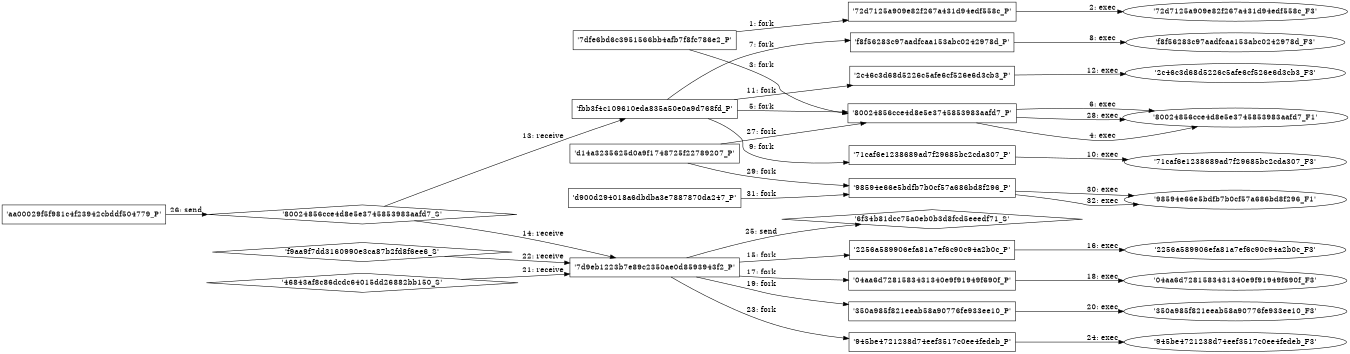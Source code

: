 digraph "D:\Learning\Paper\apt\基于CTI的攻击预警\Dataset\攻击图\ASGfromALLCTI\7 Precautions for Protecting Against Perpetrators.dot" {
rankdir="LR"
size="9"
fixedsize="false"
splines="true"
nodesep=0.3
ranksep=0
fontsize=10
overlap="scalexy"
engine= "neato"
	"'7dfe6bd6c3951566bb4afb7f8fc786e2_P'" [node_type=Process shape=box]
	"'72d7125a909e82f267a431d94edf558c_P'" [node_type=Process shape=box]
	"'7dfe6bd6c3951566bb4afb7f8fc786e2_P'" -> "'72d7125a909e82f267a431d94edf558c_P'" [label="1: fork"]
	"'72d7125a909e82f267a431d94edf558c_P'" [node_type=Process shape=box]
	"'72d7125a909e82f267a431d94edf558c_F3'" [node_type=File shape=ellipse]
	"'72d7125a909e82f267a431d94edf558c_P'" -> "'72d7125a909e82f267a431d94edf558c_F3'" [label="2: exec"]
	"'7dfe6bd6c3951566bb4afb7f8fc786e2_P'" [node_type=Process shape=box]
	"'80024856cce4d8e5e3745853983aafd7_P'" [node_type=Process shape=box]
	"'7dfe6bd6c3951566bb4afb7f8fc786e2_P'" -> "'80024856cce4d8e5e3745853983aafd7_P'" [label="3: fork"]
	"'80024856cce4d8e5e3745853983aafd7_P'" [node_type=Process shape=box]
	"'80024856cce4d8e5e3745853983aafd7_F1'" [node_type=File shape=ellipse]
	"'80024856cce4d8e5e3745853983aafd7_P'" -> "'80024856cce4d8e5e3745853983aafd7_F1'" [label="4: exec"]
	"'fbb3f4c109610eda835a50e0a9d768fd_P'" [node_type=Process shape=box]
	"'80024856cce4d8e5e3745853983aafd7_P'" [node_type=Process shape=box]
	"'fbb3f4c109610eda835a50e0a9d768fd_P'" -> "'80024856cce4d8e5e3745853983aafd7_P'" [label="5: fork"]
	"'80024856cce4d8e5e3745853983aafd7_P'" [node_type=Process shape=box]
	"'80024856cce4d8e5e3745853983aafd7_F1'" [node_type=File shape=ellipse]
	"'80024856cce4d8e5e3745853983aafd7_P'" -> "'80024856cce4d8e5e3745853983aafd7_F1'" [label="6: exec"]
	"'fbb3f4c109610eda835a50e0a9d768fd_P'" [node_type=Process shape=box]
	"'f8f56283c97aadfcaa153abc0242978d_P'" [node_type=Process shape=box]
	"'fbb3f4c109610eda835a50e0a9d768fd_P'" -> "'f8f56283c97aadfcaa153abc0242978d_P'" [label="7: fork"]
	"'f8f56283c97aadfcaa153abc0242978d_P'" [node_type=Process shape=box]
	"'f8f56283c97aadfcaa153abc0242978d_F3'" [node_type=File shape=ellipse]
	"'f8f56283c97aadfcaa153abc0242978d_P'" -> "'f8f56283c97aadfcaa153abc0242978d_F3'" [label="8: exec"]
	"'fbb3f4c109610eda835a50e0a9d768fd_P'" [node_type=Process shape=box]
	"'71caf6e1238689ad7f29685bc2cda307_P'" [node_type=Process shape=box]
	"'fbb3f4c109610eda835a50e0a9d768fd_P'" -> "'71caf6e1238689ad7f29685bc2cda307_P'" [label="9: fork"]
	"'71caf6e1238689ad7f29685bc2cda307_P'" [node_type=Process shape=box]
	"'71caf6e1238689ad7f29685bc2cda307_F3'" [node_type=File shape=ellipse]
	"'71caf6e1238689ad7f29685bc2cda307_P'" -> "'71caf6e1238689ad7f29685bc2cda307_F3'" [label="10: exec"]
	"'fbb3f4c109610eda835a50e0a9d768fd_P'" [node_type=Process shape=box]
	"'2c46c3d68d5226c5afe6cf526e6d3cb3_P'" [node_type=Process shape=box]
	"'fbb3f4c109610eda835a50e0a9d768fd_P'" -> "'2c46c3d68d5226c5afe6cf526e6d3cb3_P'" [label="11: fork"]
	"'2c46c3d68d5226c5afe6cf526e6d3cb3_P'" [node_type=Process shape=box]
	"'2c46c3d68d5226c5afe6cf526e6d3cb3_F3'" [node_type=File shape=ellipse]
	"'2c46c3d68d5226c5afe6cf526e6d3cb3_P'" -> "'2c46c3d68d5226c5afe6cf526e6d3cb3_F3'" [label="12: exec"]
	"'fbb3f4c109610eda835a50e0a9d768fd_P'" [node_type=Process shape=box]
	"'80024856cce4d8e5e3745853983aafd7_S'" [node_type=Socket shape=diamond]
	"'80024856cce4d8e5e3745853983aafd7_S'" -> "'fbb3f4c109610eda835a50e0a9d768fd_P'" [label="13: receive"]
	"'7d9eb1223b7e89c2350ae0d8593943f2_P'" [node_type=Process shape=box]
	"'80024856cce4d8e5e3745853983aafd7_S'" [node_type=Socket shape=diamond]
	"'80024856cce4d8e5e3745853983aafd7_S'" -> "'7d9eb1223b7e89c2350ae0d8593943f2_P'" [label="14: receive"]
	"'7d9eb1223b7e89c2350ae0d8593943f2_P'" [node_type=Process shape=box]
	"'2256a589906efa81a7ef6c90c94a2b0c_P'" [node_type=Process shape=box]
	"'7d9eb1223b7e89c2350ae0d8593943f2_P'" -> "'2256a589906efa81a7ef6c90c94a2b0c_P'" [label="15: fork"]
	"'2256a589906efa81a7ef6c90c94a2b0c_P'" [node_type=Process shape=box]
	"'2256a589906efa81a7ef6c90c94a2b0c_F3'" [node_type=File shape=ellipse]
	"'2256a589906efa81a7ef6c90c94a2b0c_P'" -> "'2256a589906efa81a7ef6c90c94a2b0c_F3'" [label="16: exec"]
	"'7d9eb1223b7e89c2350ae0d8593943f2_P'" [node_type=Process shape=box]
	"'04aa6d7281583431340e9f91949f690f_P'" [node_type=Process shape=box]
	"'7d9eb1223b7e89c2350ae0d8593943f2_P'" -> "'04aa6d7281583431340e9f91949f690f_P'" [label="17: fork"]
	"'04aa6d7281583431340e9f91949f690f_P'" [node_type=Process shape=box]
	"'04aa6d7281583431340e9f91949f690f_F3'" [node_type=File shape=ellipse]
	"'04aa6d7281583431340e9f91949f690f_P'" -> "'04aa6d7281583431340e9f91949f690f_F3'" [label="18: exec"]
	"'7d9eb1223b7e89c2350ae0d8593943f2_P'" [node_type=Process shape=box]
	"'350a985f821eeab58a90776fe933ee10_P'" [node_type=Process shape=box]
	"'7d9eb1223b7e89c2350ae0d8593943f2_P'" -> "'350a985f821eeab58a90776fe933ee10_P'" [label="19: fork"]
	"'350a985f821eeab58a90776fe933ee10_P'" [node_type=Process shape=box]
	"'350a985f821eeab58a90776fe933ee10_F3'" [node_type=File shape=ellipse]
	"'350a985f821eeab58a90776fe933ee10_P'" -> "'350a985f821eeab58a90776fe933ee10_F3'" [label="20: exec"]
	"'7d9eb1223b7e89c2350ae0d8593943f2_P'" [node_type=Process shape=box]
	"'46843af8c86dcdc64015dd26882bb150_S'" [node_type=Socket shape=diamond]
	"'46843af8c86dcdc64015dd26882bb150_S'" -> "'7d9eb1223b7e89c2350ae0d8593943f2_P'" [label="21: receive"]
	"'7d9eb1223b7e89c2350ae0d8593943f2_P'" [node_type=Process shape=box]
	"'f9aa9f7dd3160990e3ca87b2fd8f6ee6_S'" [node_type=Socket shape=diamond]
	"'f9aa9f7dd3160990e3ca87b2fd8f6ee6_S'" -> "'7d9eb1223b7e89c2350ae0d8593943f2_P'" [label="22: receive"]
	"'7d9eb1223b7e89c2350ae0d8593943f2_P'" [node_type=Process shape=box]
	"'945be4721238d74eef3517c0ee4fedeb_P'" [node_type=Process shape=box]
	"'7d9eb1223b7e89c2350ae0d8593943f2_P'" -> "'945be4721238d74eef3517c0ee4fedeb_P'" [label="23: fork"]
	"'945be4721238d74eef3517c0ee4fedeb_P'" [node_type=Process shape=box]
	"'945be4721238d74eef3517c0ee4fedeb_F3'" [node_type=File shape=ellipse]
	"'945be4721238d74eef3517c0ee4fedeb_P'" -> "'945be4721238d74eef3517c0ee4fedeb_F3'" [label="24: exec"]
	"'6f34b81dcc75a0eb0b3d8fcd5eeedf71_S'" [node_type=Socket shape=diamond]
	"'7d9eb1223b7e89c2350ae0d8593943f2_P'" [node_type=Process shape=box]
	"'7d9eb1223b7e89c2350ae0d8593943f2_P'" -> "'6f34b81dcc75a0eb0b3d8fcd5eeedf71_S'" [label="25: send"]
	"'80024856cce4d8e5e3745853983aafd7_S'" [node_type=Socket shape=diamond]
	"'aa00029f5f981c4f23942cbddf504779_P'" [node_type=Process shape=box]
	"'aa00029f5f981c4f23942cbddf504779_P'" -> "'80024856cce4d8e5e3745853983aafd7_S'" [label="26: send"]
	"'d14a3235625d0a9f1748725f22789207_P'" [node_type=Process shape=box]
	"'80024856cce4d8e5e3745853983aafd7_P'" [node_type=Process shape=box]
	"'d14a3235625d0a9f1748725f22789207_P'" -> "'80024856cce4d8e5e3745853983aafd7_P'" [label="27: fork"]
	"'80024856cce4d8e5e3745853983aafd7_P'" [node_type=Process shape=box]
	"'80024856cce4d8e5e3745853983aafd7_F1'" [node_type=File shape=ellipse]
	"'80024856cce4d8e5e3745853983aafd7_P'" -> "'80024856cce4d8e5e3745853983aafd7_F1'" [label="28: exec"]
	"'d14a3235625d0a9f1748725f22789207_P'" [node_type=Process shape=box]
	"'98594e66e5bdfb7b0cf57a686bd8f296_P'" [node_type=Process shape=box]
	"'d14a3235625d0a9f1748725f22789207_P'" -> "'98594e66e5bdfb7b0cf57a686bd8f296_P'" [label="29: fork"]
	"'98594e66e5bdfb7b0cf57a686bd8f296_P'" [node_type=Process shape=box]
	"'98594e66e5bdfb7b0cf57a686bd8f296_F1'" [node_type=File shape=ellipse]
	"'98594e66e5bdfb7b0cf57a686bd8f296_P'" -> "'98594e66e5bdfb7b0cf57a686bd8f296_F1'" [label="30: exec"]
	"'d900d294018a6dbdba3e7887870da247_P'" [node_type=Process shape=box]
	"'98594e66e5bdfb7b0cf57a686bd8f296_P'" [node_type=Process shape=box]
	"'d900d294018a6dbdba3e7887870da247_P'" -> "'98594e66e5bdfb7b0cf57a686bd8f296_P'" [label="31: fork"]
	"'98594e66e5bdfb7b0cf57a686bd8f296_P'" [node_type=Process shape=box]
	"'98594e66e5bdfb7b0cf57a686bd8f296_F1'" [node_type=File shape=ellipse]
	"'98594e66e5bdfb7b0cf57a686bd8f296_P'" -> "'98594e66e5bdfb7b0cf57a686bd8f296_F1'" [label="32: exec"]
}
